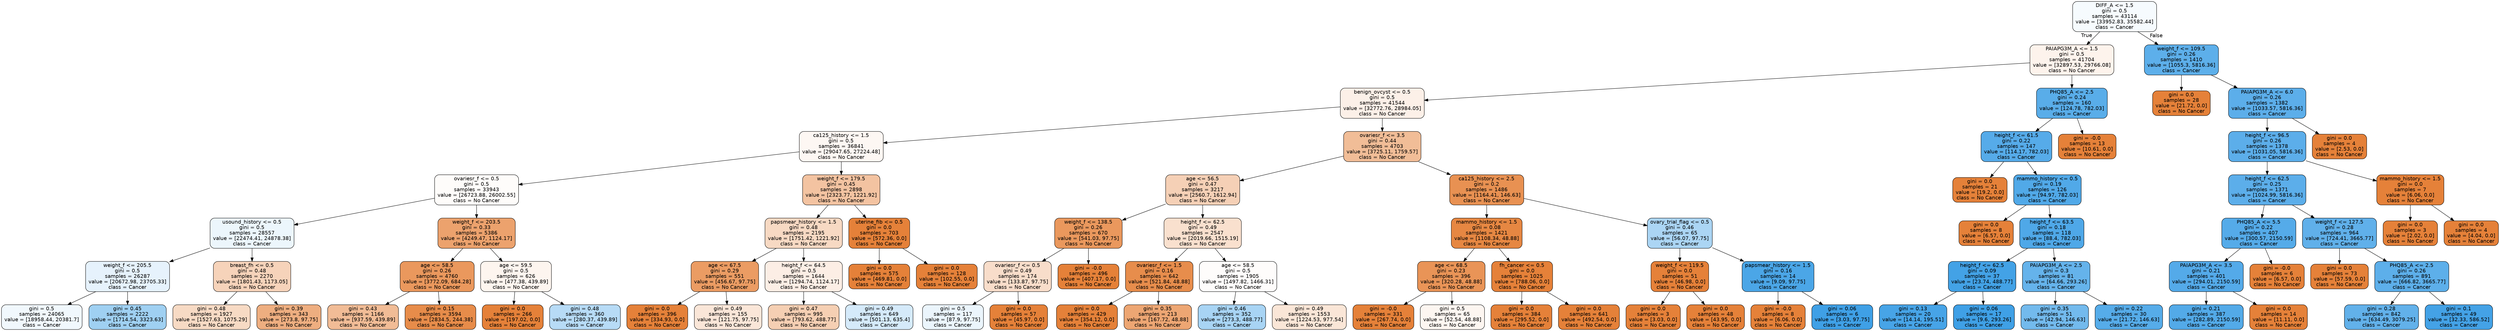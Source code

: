 digraph Tree {
node [shape=box, style="filled, rounded", color="black", fontname="helvetica"] ;
edge [fontname="helvetica"] ;
0 [label="DIFF_A <= 1.5\ngini = 0.5\nsamples = 43114\nvalue = [33952.83, 35582.44]\nclass = Cancer", fillcolor="#f6fbfe"] ;
1 [label="PAIAPG3M_A <= 1.5\ngini = 0.5\nsamples = 41704\nvalue = [32897.53, 29766.08]\nclass = No Cancer", fillcolor="#fdf3ec"] ;
0 -> 1 [labeldistance=2.5, labelangle=45, headlabel="True"] ;
2 [label="benign_ovcyst <= 0.5\ngini = 0.5\nsamples = 41544\nvalue = [32772.76, 28984.05]\nclass = No Cancer", fillcolor="#fcf0e8"] ;
1 -> 2 ;
3 [label="ca125_history <= 1.5\ngini = 0.5\nsamples = 36841\nvalue = [29047.65, 27224.48]\nclass = No Cancer", fillcolor="#fdf7f3"] ;
2 -> 3 ;
4 [label="ovariesr_f <= 0.5\ngini = 0.5\nsamples = 33943\nvalue = [26723.88, 26002.55]\nclass = No Cancer", fillcolor="#fefcfa"] ;
3 -> 4 ;
5 [label="usound_history <= 0.5\ngini = 0.5\nsamples = 28557\nvalue = [22474.41, 24878.38]\nclass = Cancer", fillcolor="#ecf6fc"] ;
4 -> 5 ;
6 [label="weight_f <= 205.5\ngini = 0.5\nsamples = 26287\nvalue = [20672.98, 23705.33]\nclass = Cancer", fillcolor="#e6f2fc"] ;
5 -> 6 ;
7 [label="gini = 0.5\nsamples = 24065\nvalue = [18958.44, 20381.7]\nclass = Cancer", fillcolor="#f1f8fd"] ;
6 -> 7 ;
8 [label="gini = 0.45\nsamples = 2222\nvalue = [1714.54, 3323.63]\nclass = Cancer", fillcolor="#9fd0f2"] ;
6 -> 8 ;
9 [label="breast_fh <= 0.5\ngini = 0.48\nsamples = 2270\nvalue = [1801.43, 1173.05]\nclass = No Cancer", fillcolor="#f6d3ba"] ;
5 -> 9 ;
10 [label="gini = 0.48\nsamples = 1927\nvalue = [1527.63, 1075.29]\nclass = No Cancer", fillcolor="#f7dac4"] ;
9 -> 10 ;
11 [label="gini = 0.39\nsamples = 343\nvalue = [273.8, 97.75]\nclass = No Cancer", fillcolor="#eeae80"] ;
9 -> 11 ;
12 [label="weight_f <= 203.5\ngini = 0.33\nsamples = 5386\nvalue = [4249.47, 1124.17]\nclass = No Cancer", fillcolor="#eca26d"] ;
4 -> 12 ;
13 [label="age <= 58.5\ngini = 0.26\nsamples = 4760\nvalue = [3772.09, 684.28]\nclass = No Cancer", fillcolor="#ea985d"] ;
12 -> 13 ;
14 [label="gini = 0.43\nsamples = 1166\nvalue = [937.59, 439.89]\nclass = No Cancer", fillcolor="#f1bc96"] ;
13 -> 14 ;
15 [label="gini = 0.15\nsamples = 3594\nvalue = [2834.5, 244.38]\nclass = No Cancer", fillcolor="#e78c4a"] ;
13 -> 15 ;
16 [label="age <= 59.5\ngini = 0.5\nsamples = 626\nvalue = [477.38, 439.89]\nclass = No Cancer", fillcolor="#fdf5ef"] ;
12 -> 16 ;
17 [label="gini = 0.0\nsamples = 266\nvalue = [197.02, 0.0]\nclass = No Cancer", fillcolor="#e58139"] ;
16 -> 17 ;
18 [label="gini = 0.48\nsamples = 360\nvalue = [280.37, 439.89]\nclass = Cancer", fillcolor="#b7dbf6"] ;
16 -> 18 ;
19 [label="weight_f <= 179.5\ngini = 0.45\nsamples = 2898\nvalue = [2323.77, 1221.92]\nclass = No Cancer", fillcolor="#f3c3a1"] ;
3 -> 19 ;
20 [label="papsmear_history <= 1.5\ngini = 0.48\nsamples = 2195\nvalue = [1751.42, 1221.92]\nclass = No Cancer", fillcolor="#f7d9c3"] ;
19 -> 20 ;
21 [label="age <= 67.5\ngini = 0.29\nsamples = 551\nvalue = [456.67, 97.75]\nclass = No Cancer", fillcolor="#eb9c63"] ;
20 -> 21 ;
22 [label="gini = 0.0\nsamples = 396\nvalue = [334.93, 0.0]\nclass = No Cancer", fillcolor="#e58139"] ;
21 -> 22 ;
23 [label="gini = 0.49\nsamples = 155\nvalue = [121.75, 97.75]\nclass = No Cancer", fillcolor="#fae6d8"] ;
21 -> 23 ;
24 [label="height_f <= 64.5\ngini = 0.5\nsamples = 1644\nvalue = [1294.74, 1124.17]\nclass = No Cancer", fillcolor="#fceee5"] ;
20 -> 24 ;
25 [label="gini = 0.47\nsamples = 995\nvalue = [793.62, 488.77]\nclass = No Cancer", fillcolor="#f5cfb3"] ;
24 -> 25 ;
26 [label="gini = 0.49\nsamples = 649\nvalue = [501.13, 635.4]\nclass = Cancer", fillcolor="#d5eafa"] ;
24 -> 26 ;
27 [label="uterine_fib <= 0.5\ngini = 0.0\nsamples = 703\nvalue = [572.36, 0.0]\nclass = No Cancer", fillcolor="#e58139"] ;
19 -> 27 ;
28 [label="gini = 0.0\nsamples = 575\nvalue = [469.81, 0.0]\nclass = No Cancer", fillcolor="#e58139"] ;
27 -> 28 ;
29 [label="gini = 0.0\nsamples = 128\nvalue = [102.55, 0.0]\nclass = No Cancer", fillcolor="#e58139"] ;
27 -> 29 ;
30 [label="ovariesr_f <= 3.5\ngini = 0.44\nsamples = 4703\nvalue = [3725.11, 1759.57]\nclass = No Cancer", fillcolor="#f1bd97"] ;
2 -> 30 ;
31 [label="age <= 56.5\ngini = 0.47\nsamples = 3217\nvalue = [2560.7, 1612.94]\nclass = No Cancer", fillcolor="#f5d0b6"] ;
30 -> 31 ;
32 [label="weight_f <= 138.5\ngini = 0.26\nsamples = 670\nvalue = [541.03, 97.75]\nclass = No Cancer", fillcolor="#ea985d"] ;
31 -> 32 ;
33 [label="ovariesr_f <= 0.5\ngini = 0.49\nsamples = 174\nvalue = [133.87, 97.75]\nclass = No Cancer", fillcolor="#f8ddca"] ;
32 -> 33 ;
34 [label="gini = 0.5\nsamples = 117\nvalue = [87.9, 97.75]\nclass = Cancer", fillcolor="#ebf5fc"] ;
33 -> 34 ;
35 [label="gini = 0.0\nsamples = 57\nvalue = [45.97, 0.0]\nclass = No Cancer", fillcolor="#e58139"] ;
33 -> 35 ;
36 [label="gini = -0.0\nsamples = 496\nvalue = [407.17, 0.0]\nclass = No Cancer", fillcolor="#e58139"] ;
32 -> 36 ;
37 [label="height_f <= 62.5\ngini = 0.49\nsamples = 2547\nvalue = [2019.66, 1515.19]\nclass = No Cancer", fillcolor="#f9e0ce"] ;
31 -> 37 ;
38 [label="ovariesr_f <= 1.5\ngini = 0.16\nsamples = 642\nvalue = [521.84, 48.88]\nclass = No Cancer", fillcolor="#e78d4c"] ;
37 -> 38 ;
39 [label="gini = 0.0\nsamples = 429\nvalue = [354.12, 0.0]\nclass = No Cancer", fillcolor="#e58139"] ;
38 -> 39 ;
40 [label="gini = 0.35\nsamples = 213\nvalue = [167.72, 48.88]\nclass = No Cancer", fillcolor="#eda673"] ;
38 -> 40 ;
41 [label="age <= 58.5\ngini = 0.5\nsamples = 1905\nvalue = [1497.82, 1466.31]\nclass = No Cancer", fillcolor="#fefcfb"] ;
37 -> 41 ;
42 [label="gini = 0.46\nsamples = 352\nvalue = [273.3, 488.77]\nclass = Cancer", fillcolor="#a8d4f4"] ;
41 -> 42 ;
43 [label="gini = 0.49\nsamples = 1553\nvalue = [1224.53, 977.54]\nclass = No Cancer", fillcolor="#fae6d7"] ;
41 -> 43 ;
44 [label="ca125_history <= 2.5\ngini = 0.2\nsamples = 1486\nvalue = [1164.41, 146.63]\nclass = No Cancer", fillcolor="#e89152"] ;
30 -> 44 ;
45 [label="mammo_history <= 1.5\ngini = 0.08\nsamples = 1421\nvalue = [1108.34, 48.88]\nclass = No Cancer", fillcolor="#e68742"] ;
44 -> 45 ;
46 [label="age <= 68.5\ngini = 0.23\nsamples = 396\nvalue = [320.28, 48.88]\nclass = No Cancer", fillcolor="#e99457"] ;
45 -> 46 ;
47 [label="gini = -0.0\nsamples = 331\nvalue = [267.74, 0.0]\nclass = No Cancer", fillcolor="#e58139"] ;
46 -> 47 ;
48 [label="gini = 0.5\nsamples = 65\nvalue = [52.54, 48.88]\nclass = No Cancer", fillcolor="#fdf6f1"] ;
46 -> 48 ;
49 [label="fh_cancer <= 0.5\ngini = 0.0\nsamples = 1025\nvalue = [788.06, 0.0]\nclass = No Cancer", fillcolor="#e58139"] ;
45 -> 49 ;
50 [label="gini = 0.0\nsamples = 384\nvalue = [295.52, 0.0]\nclass = No Cancer", fillcolor="#e58139"] ;
49 -> 50 ;
51 [label="gini = 0.0\nsamples = 641\nvalue = [492.54, 0.0]\nclass = No Cancer", fillcolor="#e58139"] ;
49 -> 51 ;
52 [label="ovary_trial_flag <= 0.5\ngini = 0.46\nsamples = 65\nvalue = [56.07, 97.75]\nclass = Cancer", fillcolor="#abd5f4"] ;
44 -> 52 ;
53 [label="weight_f <= 119.5\ngini = 0.0\nsamples = 51\nvalue = [46.98, 0.0]\nclass = No Cancer", fillcolor="#e58139"] ;
52 -> 53 ;
54 [label="gini = 0.0\nsamples = 3\nvalue = [3.03, 0.0]\nclass = No Cancer", fillcolor="#e58139"] ;
53 -> 54 ;
55 [label="gini = 0.0\nsamples = 48\nvalue = [43.95, 0.0]\nclass = No Cancer", fillcolor="#e58139"] ;
53 -> 55 ;
56 [label="papsmear_history <= 1.5\ngini = 0.16\nsamples = 14\nvalue = [9.09, 97.75]\nclass = Cancer", fillcolor="#4ba6e7"] ;
52 -> 56 ;
57 [label="gini = -0.0\nsamples = 8\nvalue = [6.06, 0.0]\nclass = No Cancer", fillcolor="#e58139"] ;
56 -> 57 ;
58 [label="gini = 0.06\nsamples = 6\nvalue = [3.03, 97.75]\nclass = Cancer", fillcolor="#3fa0e6"] ;
56 -> 58 ;
59 [label="PHQ85_A <= 2.5\ngini = 0.24\nsamples = 160\nvalue = [124.78, 782.03]\nclass = Cancer", fillcolor="#59ade9"] ;
1 -> 59 ;
60 [label="height_f <= 61.5\ngini = 0.22\nsamples = 147\nvalue = [114.17, 782.03]\nclass = Cancer", fillcolor="#56abe9"] ;
59 -> 60 ;
61 [label="gini = 0.0\nsamples = 21\nvalue = [19.2, 0.0]\nclass = No Cancer", fillcolor="#e58139"] ;
60 -> 61 ;
62 [label="mammo_history <= 0.5\ngini = 0.19\nsamples = 126\nvalue = [94.97, 782.03]\nclass = Cancer", fillcolor="#51a9e8"] ;
60 -> 62 ;
63 [label="gini = 0.0\nsamples = 8\nvalue = [6.57, 0.0]\nclass = No Cancer", fillcolor="#e58139"] ;
62 -> 63 ;
64 [label="height_f <= 63.5\ngini = 0.18\nsamples = 118\nvalue = [88.4, 782.03]\nclass = Cancer", fillcolor="#4fa8e8"] ;
62 -> 64 ;
65 [label="height_f <= 62.5\ngini = 0.09\nsamples = 37\nvalue = [23.74, 488.77]\nclass = Cancer", fillcolor="#43a2e6"] ;
64 -> 65 ;
66 [label="gini = 0.13\nsamples = 20\nvalue = [14.14, 195.51]\nclass = Cancer", fillcolor="#47a4e7"] ;
65 -> 66 ;
67 [label="gini = 0.06\nsamples = 17\nvalue = [9.6, 293.26]\nclass = Cancer", fillcolor="#3fa0e6"] ;
65 -> 67 ;
68 [label="PAIAPG3M_A <= 2.5\ngini = 0.3\nsamples = 81\nvalue = [64.66, 293.26]\nclass = Cancer", fillcolor="#65b3eb"] ;
64 -> 68 ;
69 [label="gini = 0.35\nsamples = 51\nvalue = [42.94, 146.63]\nclass = Cancer", fillcolor="#73baed"] ;
68 -> 69 ;
70 [label="gini = 0.22\nsamples = 30\nvalue = [21.72, 146.63]\nclass = Cancer", fillcolor="#56ace9"] ;
68 -> 70 ;
71 [label="gini = -0.0\nsamples = 13\nvalue = [10.61, 0.0]\nclass = No Cancer", fillcolor="#e58139"] ;
59 -> 71 ;
72 [label="weight_f <= 109.5\ngini = 0.26\nsamples = 1410\nvalue = [1055.3, 5816.36]\nclass = Cancer", fillcolor="#5dafea"] ;
0 -> 72 [labeldistance=2.5, labelangle=-45, headlabel="False"] ;
73 [label="gini = 0.0\nsamples = 28\nvalue = [21.72, 0.0]\nclass = No Cancer", fillcolor="#e58139"] ;
72 -> 73 ;
74 [label="PAIAPG3M_A <= 6.0\ngini = 0.26\nsamples = 1382\nvalue = [1033.57, 5816.36]\nclass = Cancer", fillcolor="#5caeea"] ;
72 -> 74 ;
75 [label="height_f <= 96.5\ngini = 0.26\nsamples = 1378\nvalue = [1031.05, 5816.36]\nclass = Cancer", fillcolor="#5caeea"] ;
74 -> 75 ;
76 [label="height_f <= 62.5\ngini = 0.25\nsamples = 1371\nvalue = [1024.99, 5816.36]\nclass = Cancer", fillcolor="#5caeea"] ;
75 -> 76 ;
77 [label="PHQ85_A <= 5.5\ngini = 0.22\nsamples = 407\nvalue = [300.57, 2150.59]\nclass = Cancer", fillcolor="#55abe9"] ;
76 -> 77 ;
78 [label="PAIAPG3M_A <= 3.5\ngini = 0.21\nsamples = 401\nvalue = [294.01, 2150.59]\nclass = Cancer", fillcolor="#54aae9"] ;
77 -> 78 ;
79 [label="gini = 0.21\nsamples = 387\nvalue = [282.89, 2150.59]\nclass = Cancer", fillcolor="#53aae8"] ;
78 -> 79 ;
80 [label="gini = 0.0\nsamples = 14\nvalue = [11.11, 0.0]\nclass = No Cancer", fillcolor="#e58139"] ;
78 -> 80 ;
81 [label="gini = -0.0\nsamples = 6\nvalue = [6.57, 0.0]\nclass = No Cancer", fillcolor="#e58139"] ;
77 -> 81 ;
82 [label="weight_f <= 127.5\ngini = 0.28\nsamples = 964\nvalue = [724.41, 3665.77]\nclass = Cancer", fillcolor="#60b0ea"] ;
76 -> 82 ;
83 [label="gini = 0.0\nsamples = 73\nvalue = [57.59, 0.0]\nclass = No Cancer", fillcolor="#e58139"] ;
82 -> 83 ;
84 [label="PHQ85_A <= 2.5\ngini = 0.26\nsamples = 891\nvalue = [666.82, 3665.77]\nclass = Cancer", fillcolor="#5dafea"] ;
82 -> 84 ;
85 [label="gini = 0.28\nsamples = 842\nvalue = [634.49, 3079.25]\nclass = Cancer", fillcolor="#62b1ea"] ;
84 -> 85 ;
86 [label="gini = 0.1\nsamples = 49\nvalue = [32.33, 586.52]\nclass = Cancer", fillcolor="#44a2e6"] ;
84 -> 86 ;
87 [label="mammo_history <= 1.5\ngini = 0.0\nsamples = 7\nvalue = [6.06, 0.0]\nclass = No Cancer", fillcolor="#e58139"] ;
75 -> 87 ;
88 [label="gini = 0.0\nsamples = 3\nvalue = [2.02, 0.0]\nclass = No Cancer", fillcolor="#e58139"] ;
87 -> 88 ;
89 [label="gini = 0.0\nsamples = 4\nvalue = [4.04, 0.0]\nclass = No Cancer", fillcolor="#e58139"] ;
87 -> 89 ;
90 [label="gini = 0.0\nsamples = 4\nvalue = [2.53, 0.0]\nclass = No Cancer", fillcolor="#e58139"] ;
74 -> 90 ;
}